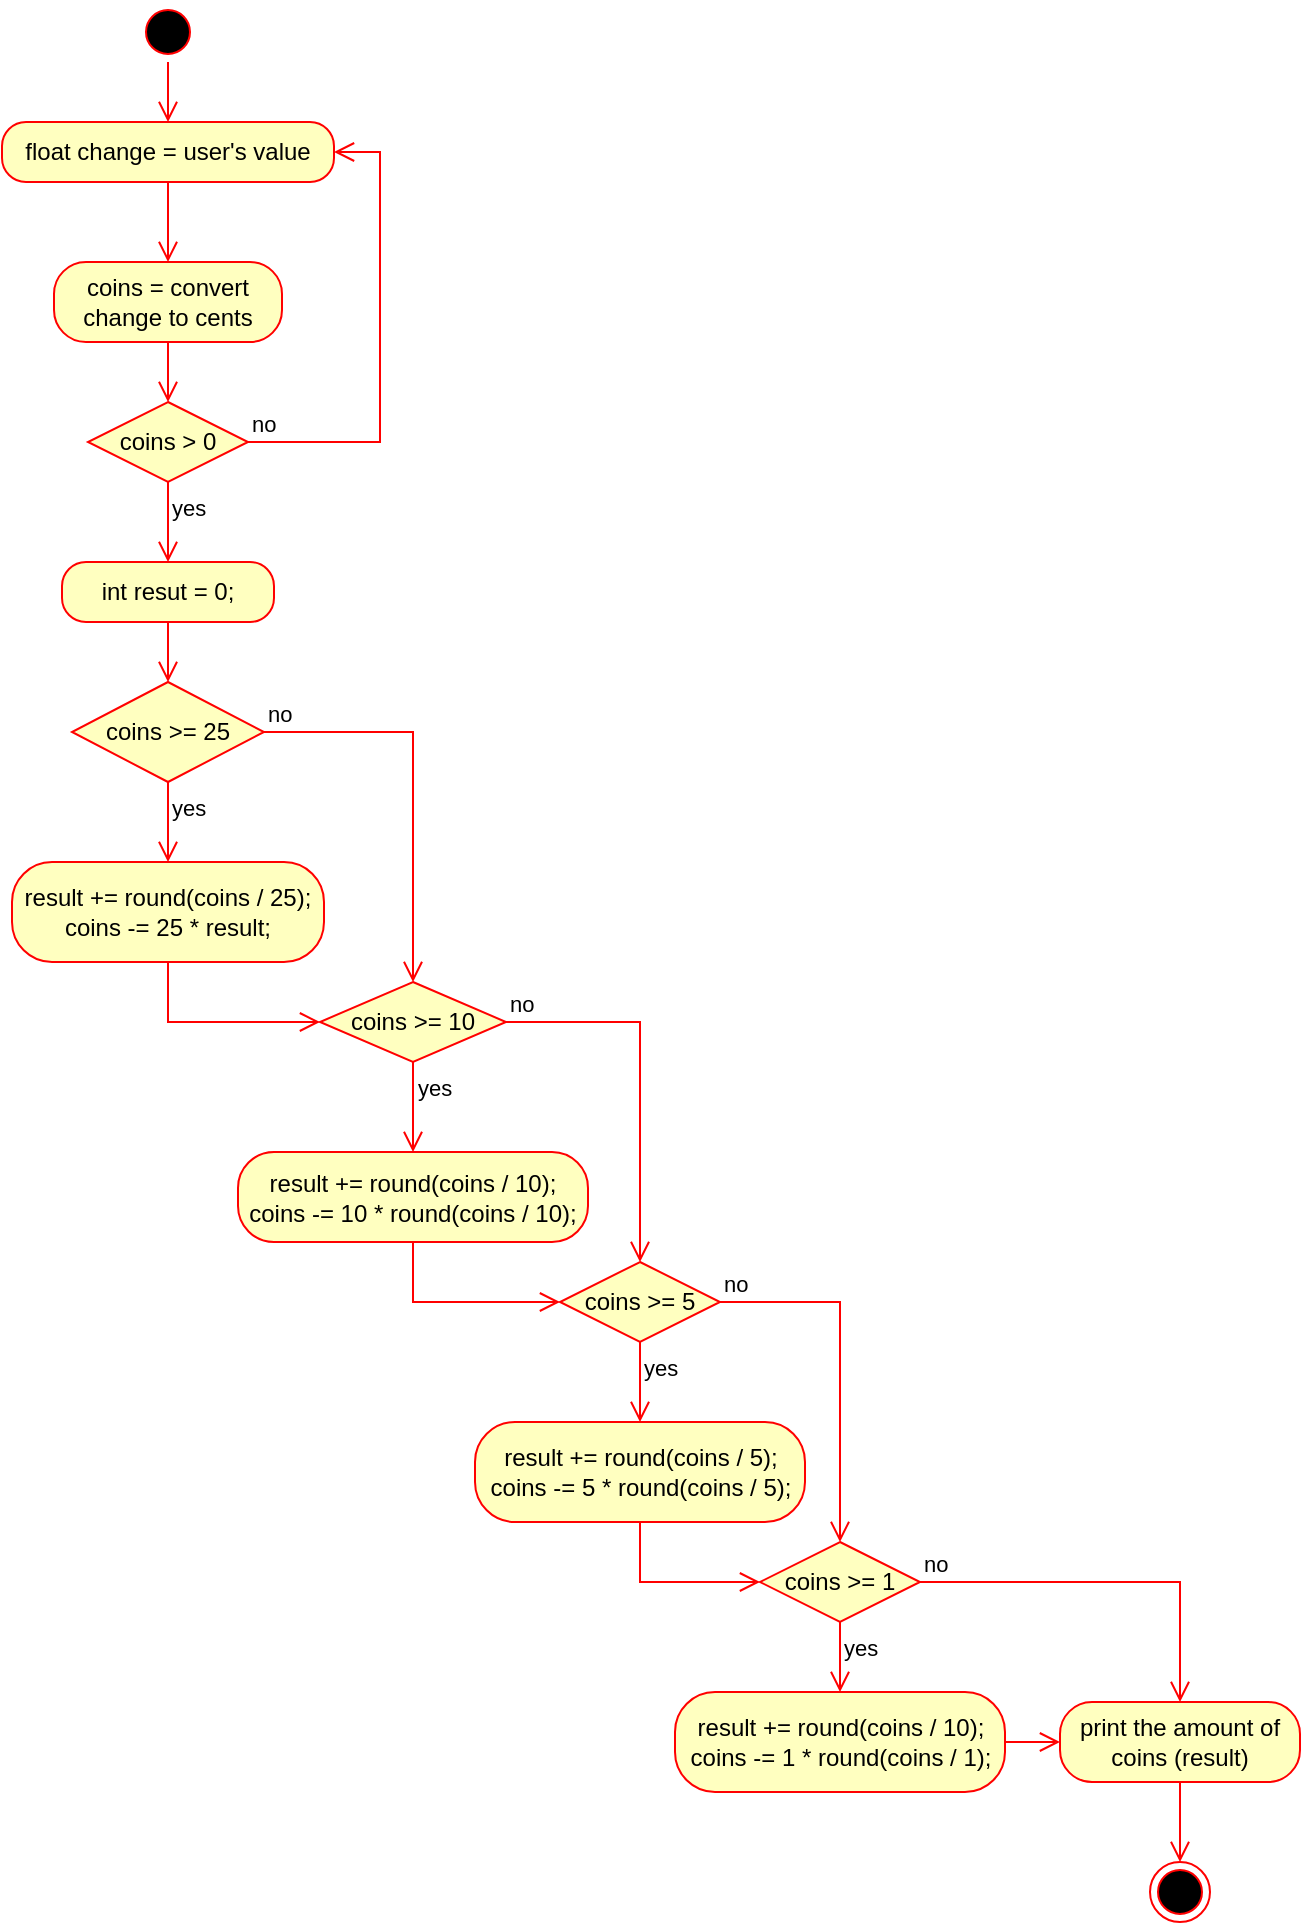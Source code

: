 <mxfile version="15.5.0" type="github">
  <diagram id="JsW8ezH3JHFj_Ta0C-TU" name="Page-1">
    <mxGraphModel dx="1342" dy="614" grid="1" gridSize="10" guides="1" tooltips="1" connect="1" arrows="1" fold="1" page="1" pageScale="1" pageWidth="827" pageHeight="1169" math="0" shadow="0">
      <root>
        <mxCell id="0" />
        <mxCell id="1" parent="0" />
        <mxCell id="aHO5zv6P9PFsfW4ax-F9-1" value="" style="ellipse;html=1;shape=startState;fillColor=#000000;strokeColor=#ff0000;" vertex="1" parent="1">
          <mxGeometry x="399" y="10" width="30" height="30" as="geometry" />
        </mxCell>
        <mxCell id="aHO5zv6P9PFsfW4ax-F9-2" value="" style="edgeStyle=orthogonalEdgeStyle;html=1;verticalAlign=bottom;endArrow=open;endSize=8;strokeColor=#ff0000;rounded=0;exitX=0.5;exitY=1;exitDx=0;exitDy=0;entryX=0.5;entryY=0;entryDx=0;entryDy=0;" edge="1" source="aHO5zv6P9PFsfW4ax-F9-1" parent="1" target="aHO5zv6P9PFsfW4ax-F9-3">
          <mxGeometry relative="1" as="geometry">
            <mxPoint x="414" y="100" as="targetPoint" />
            <mxPoint x="414" y="50" as="sourcePoint" />
            <Array as="points" />
          </mxGeometry>
        </mxCell>
        <mxCell id="aHO5zv6P9PFsfW4ax-F9-3" value="float change = user&#39;s value" style="rounded=1;whiteSpace=wrap;html=1;arcSize=40;fontColor=#000000;fillColor=#ffffc0;strokeColor=#ff0000;" vertex="1" parent="1">
          <mxGeometry x="331" y="70" width="166" height="30" as="geometry" />
        </mxCell>
        <mxCell id="aHO5zv6P9PFsfW4ax-F9-4" value="" style="edgeStyle=orthogonalEdgeStyle;html=1;verticalAlign=bottom;endArrow=open;endSize=8;strokeColor=#ff0000;rounded=0;entryX=0.5;entryY=0;entryDx=0;entryDy=0;" edge="1" source="aHO5zv6P9PFsfW4ax-F9-3" parent="1" target="aHO5zv6P9PFsfW4ax-F9-5">
          <mxGeometry relative="1" as="geometry">
            <mxPoint x="350" y="120" as="targetPoint" />
          </mxGeometry>
        </mxCell>
        <mxCell id="aHO5zv6P9PFsfW4ax-F9-5" value="coins = convert change to cents" style="rounded=1;whiteSpace=wrap;html=1;arcSize=40;fontColor=#000000;fillColor=#ffffc0;strokeColor=#ff0000;" vertex="1" parent="1">
          <mxGeometry x="357" y="140" width="114" height="40" as="geometry" />
        </mxCell>
        <mxCell id="aHO5zv6P9PFsfW4ax-F9-6" value="" style="edgeStyle=orthogonalEdgeStyle;html=1;verticalAlign=bottom;endArrow=open;endSize=8;strokeColor=#ff0000;rounded=0;entryX=0.5;entryY=0;entryDx=0;entryDy=0;" edge="1" source="aHO5zv6P9PFsfW4ax-F9-5" parent="1" target="aHO5zv6P9PFsfW4ax-F9-7">
          <mxGeometry relative="1" as="geometry">
            <mxPoint x="414" y="240" as="targetPoint" />
            <Array as="points">
              <mxPoint x="414" y="200" />
              <mxPoint x="414" y="200" />
            </Array>
          </mxGeometry>
        </mxCell>
        <mxCell id="aHO5zv6P9PFsfW4ax-F9-7" value="coins &amp;gt; 0" style="rhombus;whiteSpace=wrap;html=1;fillColor=#ffffc0;strokeColor=#ff0000;" vertex="1" parent="1">
          <mxGeometry x="374" y="210" width="80" height="40" as="geometry" />
        </mxCell>
        <mxCell id="aHO5zv6P9PFsfW4ax-F9-8" value="no" style="edgeStyle=orthogonalEdgeStyle;html=1;align=left;verticalAlign=bottom;endArrow=open;endSize=8;strokeColor=#ff0000;rounded=0;entryX=1;entryY=0.5;entryDx=0;entryDy=0;exitX=1;exitY=0.5;exitDx=0;exitDy=0;" edge="1" source="aHO5zv6P9PFsfW4ax-F9-7" parent="1" target="aHO5zv6P9PFsfW4ax-F9-3">
          <mxGeometry x="-1" relative="1" as="geometry">
            <mxPoint x="511" y="300" as="targetPoint" />
            <Array as="points">
              <mxPoint x="520" y="230" />
              <mxPoint x="520" y="85" />
            </Array>
          </mxGeometry>
        </mxCell>
        <mxCell id="aHO5zv6P9PFsfW4ax-F9-9" value="yes" style="edgeStyle=orthogonalEdgeStyle;html=1;align=left;verticalAlign=top;endArrow=open;endSize=8;strokeColor=#ff0000;rounded=0;exitX=0.5;exitY=1;exitDx=0;exitDy=0;" edge="1" source="aHO5zv6P9PFsfW4ax-F9-7" parent="1">
          <mxGeometry x="-1" relative="1" as="geometry">
            <mxPoint x="414" y="290" as="targetPoint" />
            <mxPoint x="371" y="270" as="sourcePoint" />
            <Array as="points">
              <mxPoint x="414" y="250" />
            </Array>
            <mxPoint as="offset" />
          </mxGeometry>
        </mxCell>
        <mxCell id="aHO5zv6P9PFsfW4ax-F9-12" value="int resut = 0;" style="rounded=1;whiteSpace=wrap;html=1;arcSize=40;fontColor=#000000;fillColor=#ffffc0;strokeColor=#ff0000;" vertex="1" parent="1">
          <mxGeometry x="361" y="290" width="106" height="30" as="geometry" />
        </mxCell>
        <mxCell id="aHO5zv6P9PFsfW4ax-F9-13" value="" style="edgeStyle=orthogonalEdgeStyle;html=1;verticalAlign=bottom;endArrow=open;endSize=8;strokeColor=#ff0000;rounded=0;entryX=0.5;entryY=0;entryDx=0;entryDy=0;" edge="1" source="aHO5zv6P9PFsfW4ax-F9-12" parent="1" target="aHO5zv6P9PFsfW4ax-F9-14">
          <mxGeometry relative="1" as="geometry">
            <mxPoint x="414" y="360" as="targetPoint" />
          </mxGeometry>
        </mxCell>
        <mxCell id="aHO5zv6P9PFsfW4ax-F9-14" value="coins &amp;gt;= 25" style="rhombus;whiteSpace=wrap;html=1;fillColor=#ffffc0;strokeColor=#ff0000;" vertex="1" parent="1">
          <mxGeometry x="366" y="350" width="96" height="50" as="geometry" />
        </mxCell>
        <mxCell id="aHO5zv6P9PFsfW4ax-F9-15" value="no" style="edgeStyle=orthogonalEdgeStyle;html=1;align=left;verticalAlign=bottom;endArrow=open;endSize=8;strokeColor=#ff0000;rounded=0;entryX=0.5;entryY=0;entryDx=0;entryDy=0;" edge="1" source="aHO5zv6P9PFsfW4ax-F9-14" parent="1" target="aHO5zv6P9PFsfW4ax-F9-19">
          <mxGeometry x="-1" relative="1" as="geometry">
            <mxPoint x="554" y="480" as="targetPoint" />
            <Array as="points">
              <mxPoint x="537" y="375" />
            </Array>
          </mxGeometry>
        </mxCell>
        <mxCell id="aHO5zv6P9PFsfW4ax-F9-16" value="yes" style="edgeStyle=orthogonalEdgeStyle;html=1;align=left;verticalAlign=top;endArrow=open;endSize=8;strokeColor=#ff0000;rounded=0;entryX=0.5;entryY=0;entryDx=0;entryDy=0;" edge="1" source="aHO5zv6P9PFsfW4ax-F9-14" parent="1" target="aHO5zv6P9PFsfW4ax-F9-17">
          <mxGeometry x="-1" relative="1" as="geometry">
            <mxPoint x="414" y="450" as="targetPoint" />
          </mxGeometry>
        </mxCell>
        <mxCell id="aHO5zv6P9PFsfW4ax-F9-17" value="&lt;div&gt;result += round(coins / 25);&lt;/div&gt;&lt;div&gt;&lt;span&gt;coins -= 25 * result;&lt;/span&gt;&lt;/div&gt;" style="rounded=1;whiteSpace=wrap;html=1;arcSize=40;fontColor=#000000;fillColor=#ffffc0;strokeColor=#ff0000;" vertex="1" parent="1">
          <mxGeometry x="336" y="440" width="156" height="50" as="geometry" />
        </mxCell>
        <mxCell id="aHO5zv6P9PFsfW4ax-F9-18" value="" style="edgeStyle=orthogonalEdgeStyle;html=1;verticalAlign=bottom;endArrow=open;endSize=8;strokeColor=#ff0000;rounded=0;entryX=0;entryY=0.5;entryDx=0;entryDy=0;" edge="1" source="aHO5zv6P9PFsfW4ax-F9-17" parent="1" target="aHO5zv6P9PFsfW4ax-F9-19">
          <mxGeometry relative="1" as="geometry">
            <mxPoint x="417" y="590" as="targetPoint" />
            <Array as="points">
              <mxPoint x="414" y="520" />
            </Array>
          </mxGeometry>
        </mxCell>
        <mxCell id="aHO5zv6P9PFsfW4ax-F9-19" value="coins &amp;gt;= 10" style="rhombus;whiteSpace=wrap;html=1;fillColor=#ffffc0;strokeColor=#ff0000;" vertex="1" parent="1">
          <mxGeometry x="490" y="500" width="93" height="40" as="geometry" />
        </mxCell>
        <mxCell id="aHO5zv6P9PFsfW4ax-F9-20" value="no" style="edgeStyle=orthogonalEdgeStyle;html=1;align=left;verticalAlign=bottom;endArrow=open;endSize=8;strokeColor=#ff0000;rounded=0;entryX=0.5;entryY=0;entryDx=0;entryDy=0;" edge="1" source="aHO5zv6P9PFsfW4ax-F9-19" parent="1" target="aHO5zv6P9PFsfW4ax-F9-24">
          <mxGeometry x="-1" relative="1" as="geometry">
            <mxPoint x="690" y="555" as="targetPoint" />
          </mxGeometry>
        </mxCell>
        <mxCell id="aHO5zv6P9PFsfW4ax-F9-21" value="yes" style="edgeStyle=orthogonalEdgeStyle;html=1;align=left;verticalAlign=top;endArrow=open;endSize=8;strokeColor=#ff0000;rounded=0;entryX=0.5;entryY=0;entryDx=0;entryDy=0;" edge="1" source="aHO5zv6P9PFsfW4ax-F9-19" parent="1" target="aHO5zv6P9PFsfW4ax-F9-22">
          <mxGeometry x="-1" relative="1" as="geometry">
            <mxPoint x="480" y="580" as="targetPoint" />
            <Array as="points" />
          </mxGeometry>
        </mxCell>
        <mxCell id="aHO5zv6P9PFsfW4ax-F9-22" value="result += round(coins / 10);&lt;br&gt;coins -= 10 * round(coins / 10);" style="rounded=1;whiteSpace=wrap;html=1;arcSize=40;fontColor=#000000;fillColor=#ffffc0;strokeColor=#ff0000;" vertex="1" parent="1">
          <mxGeometry x="449" y="585" width="175" height="45" as="geometry" />
        </mxCell>
        <mxCell id="aHO5zv6P9PFsfW4ax-F9-23" value="" style="edgeStyle=orthogonalEdgeStyle;html=1;verticalAlign=bottom;endArrow=open;endSize=8;strokeColor=#ff0000;rounded=0;entryX=0;entryY=0.5;entryDx=0;entryDy=0;" edge="1" source="aHO5zv6P9PFsfW4ax-F9-22" parent="1" target="aHO5zv6P9PFsfW4ax-F9-24">
          <mxGeometry relative="1" as="geometry">
            <mxPoint x="354" y="710" as="targetPoint" />
            <Array as="points">
              <mxPoint x="537" y="660" />
            </Array>
          </mxGeometry>
        </mxCell>
        <mxCell id="aHO5zv6P9PFsfW4ax-F9-24" value="coins &amp;gt;= 5" style="rhombus;whiteSpace=wrap;html=1;fillColor=#ffffc0;strokeColor=#ff0000;" vertex="1" parent="1">
          <mxGeometry x="610" y="640" width="80" height="40" as="geometry" />
        </mxCell>
        <mxCell id="aHO5zv6P9PFsfW4ax-F9-25" value="no" style="edgeStyle=orthogonalEdgeStyle;html=1;align=left;verticalAlign=bottom;endArrow=open;endSize=8;strokeColor=#ff0000;rounded=0;entryX=0.5;entryY=0;entryDx=0;entryDy=0;" edge="1" source="aHO5zv6P9PFsfW4ax-F9-24" parent="1" target="aHO5zv6P9PFsfW4ax-F9-29">
          <mxGeometry x="-1" relative="1" as="geometry">
            <mxPoint x="820" y="620" as="targetPoint" />
          </mxGeometry>
        </mxCell>
        <mxCell id="aHO5zv6P9PFsfW4ax-F9-26" value="yes" style="edgeStyle=orthogonalEdgeStyle;html=1;align=left;verticalAlign=top;endArrow=open;endSize=8;strokeColor=#ff0000;rounded=0;" edge="1" source="aHO5zv6P9PFsfW4ax-F9-24" parent="1" target="aHO5zv6P9PFsfW4ax-F9-27">
          <mxGeometry x="-1" relative="1" as="geometry">
            <mxPoint x="520" y="785" as="targetPoint" />
            <Array as="points" />
            <mxPoint as="offset" />
          </mxGeometry>
        </mxCell>
        <mxCell id="aHO5zv6P9PFsfW4ax-F9-27" value="result += round(coins / 5);&lt;br&gt;coins -= 5 * round(coins / 5);" style="rounded=1;whiteSpace=wrap;html=1;arcSize=40;fontColor=#000000;fillColor=#ffffc0;strokeColor=#ff0000;" vertex="1" parent="1">
          <mxGeometry x="567.5" y="720" width="165" height="50" as="geometry" />
        </mxCell>
        <mxCell id="aHO5zv6P9PFsfW4ax-F9-28" value="" style="edgeStyle=orthogonalEdgeStyle;html=1;verticalAlign=bottom;endArrow=open;endSize=8;strokeColor=#ff0000;rounded=0;entryX=0;entryY=0.5;entryDx=0;entryDy=0;" edge="1" source="aHO5zv6P9PFsfW4ax-F9-27" parent="1" target="aHO5zv6P9PFsfW4ax-F9-29">
          <mxGeometry relative="1" as="geometry">
            <mxPoint x="750" y="845" as="targetPoint" />
            <Array as="points">
              <mxPoint x="650" y="800" />
            </Array>
          </mxGeometry>
        </mxCell>
        <mxCell id="aHO5zv6P9PFsfW4ax-F9-29" value="coins &amp;gt;= 1" style="rhombus;whiteSpace=wrap;html=1;fillColor=#ffffc0;strokeColor=#ff0000;" vertex="1" parent="1">
          <mxGeometry x="710" y="780" width="80" height="40" as="geometry" />
        </mxCell>
        <mxCell id="aHO5zv6P9PFsfW4ax-F9-30" value="no" style="edgeStyle=orthogonalEdgeStyle;html=1;align=left;verticalAlign=bottom;endArrow=open;endSize=8;strokeColor=#ff0000;rounded=0;entryX=0.5;entryY=0;entryDx=0;entryDy=0;" edge="1" source="aHO5zv6P9PFsfW4ax-F9-29" parent="1" target="aHO5zv6P9PFsfW4ax-F9-34">
          <mxGeometry x="-1" relative="1" as="geometry">
            <mxPoint x="880" y="840" as="targetPoint" />
          </mxGeometry>
        </mxCell>
        <mxCell id="aHO5zv6P9PFsfW4ax-F9-31" value="yes" style="edgeStyle=orthogonalEdgeStyle;html=1;align=left;verticalAlign=top;endArrow=open;endSize=8;strokeColor=#ff0000;rounded=0;entryX=0.5;entryY=0;entryDx=0;entryDy=0;" edge="1" source="aHO5zv6P9PFsfW4ax-F9-29" parent="1" target="aHO5zv6P9PFsfW4ax-F9-32">
          <mxGeometry x="-1" relative="1" as="geometry">
            <mxPoint x="750" y="900" as="targetPoint" />
          </mxGeometry>
        </mxCell>
        <mxCell id="aHO5zv6P9PFsfW4ax-F9-32" value="result += round(coins / 10);&lt;br&gt;coins -= 1 * round(coins / 1);" style="rounded=1;whiteSpace=wrap;html=1;arcSize=40;fontColor=#000000;fillColor=#ffffc0;strokeColor=#ff0000;" vertex="1" parent="1">
          <mxGeometry x="667.5" y="855" width="165" height="50" as="geometry" />
        </mxCell>
        <mxCell id="aHO5zv6P9PFsfW4ax-F9-33" value="" style="edgeStyle=orthogonalEdgeStyle;html=1;verticalAlign=bottom;endArrow=open;endSize=8;strokeColor=#ff0000;rounded=0;entryX=0;entryY=0.5;entryDx=0;entryDy=0;" edge="1" source="aHO5zv6P9PFsfW4ax-F9-32" parent="1" target="aHO5zv6P9PFsfW4ax-F9-34">
          <mxGeometry relative="1" as="geometry">
            <mxPoint x="870" y="880" as="targetPoint" />
          </mxGeometry>
        </mxCell>
        <mxCell id="aHO5zv6P9PFsfW4ax-F9-34" value="print the amount of coins (result)" style="rounded=1;whiteSpace=wrap;html=1;arcSize=40;fontColor=#000000;fillColor=#ffffc0;strokeColor=#ff0000;" vertex="1" parent="1">
          <mxGeometry x="860" y="860" width="120" height="40" as="geometry" />
        </mxCell>
        <mxCell id="aHO5zv6P9PFsfW4ax-F9-35" value="" style="edgeStyle=orthogonalEdgeStyle;html=1;verticalAlign=bottom;endArrow=open;endSize=8;strokeColor=#ff0000;rounded=0;entryX=0.5;entryY=0;entryDx=0;entryDy=0;" edge="1" source="aHO5zv6P9PFsfW4ax-F9-34" parent="1" target="aHO5zv6P9PFsfW4ax-F9-36">
          <mxGeometry relative="1" as="geometry">
            <mxPoint x="402" y="950" as="targetPoint" />
          </mxGeometry>
        </mxCell>
        <mxCell id="aHO5zv6P9PFsfW4ax-F9-36" value="" style="ellipse;html=1;shape=endState;fillColor=#000000;strokeColor=#ff0000;" vertex="1" parent="1">
          <mxGeometry x="905" y="940" width="30" height="30" as="geometry" />
        </mxCell>
      </root>
    </mxGraphModel>
  </diagram>
</mxfile>
